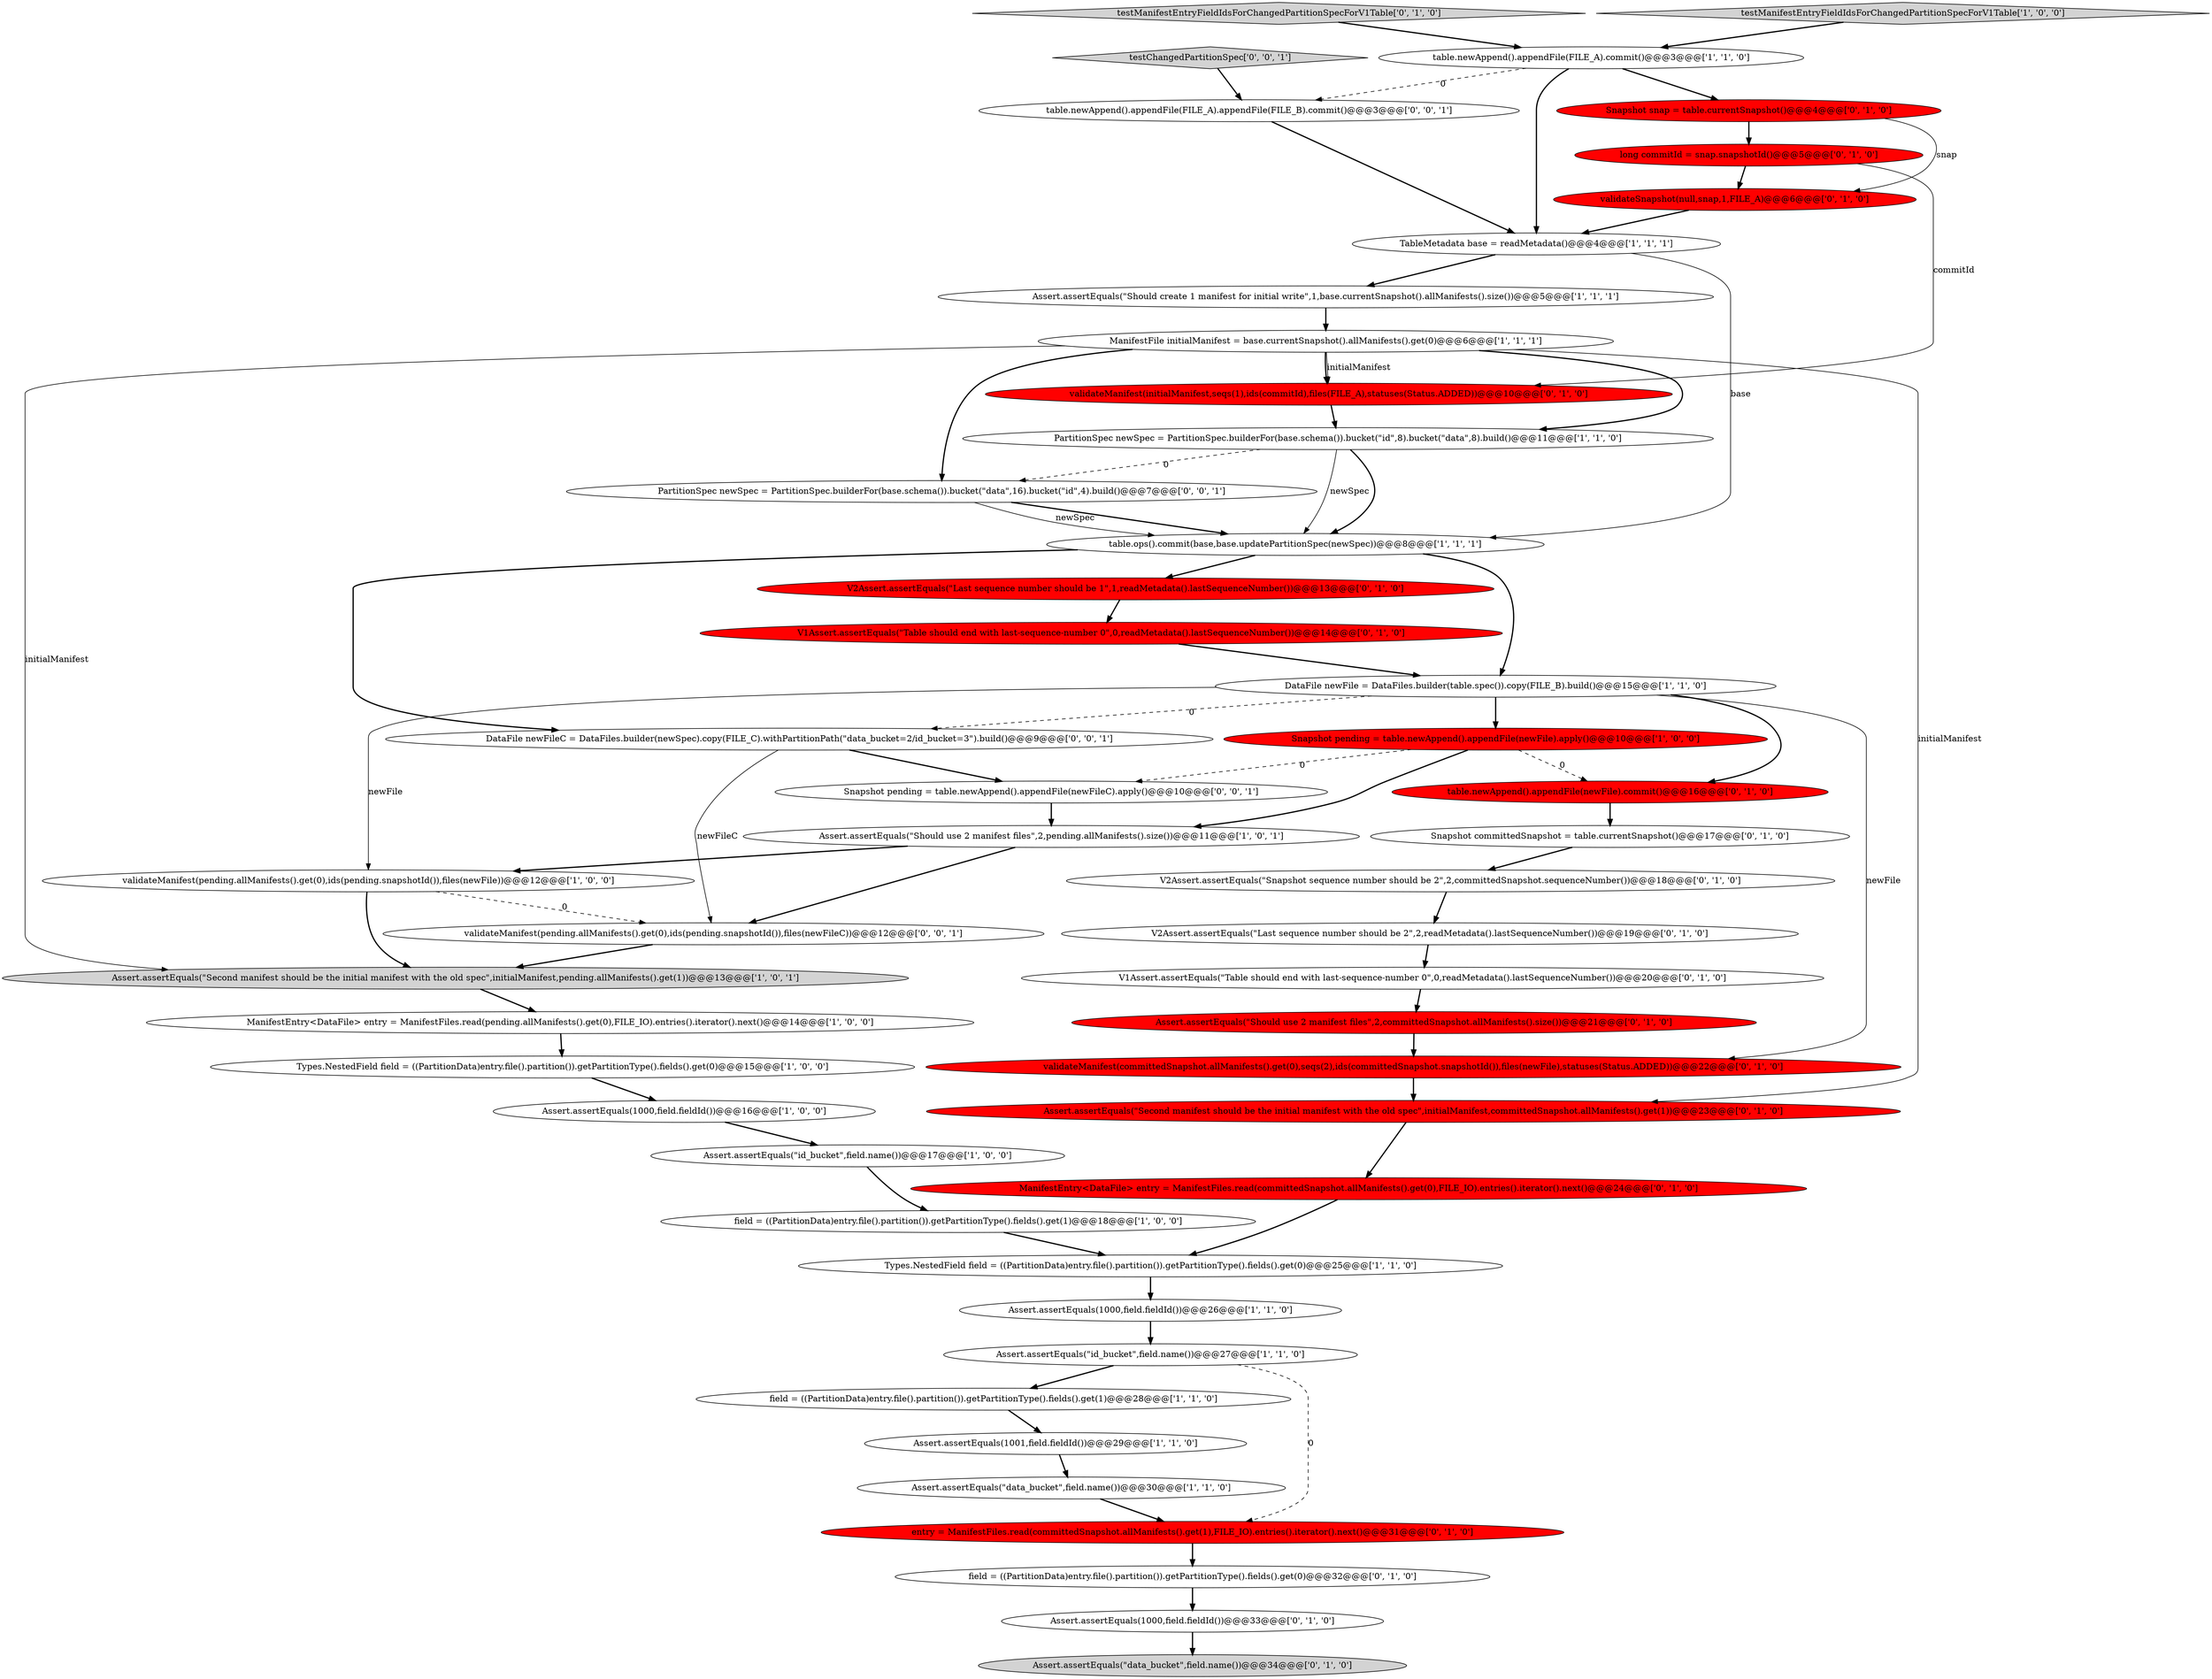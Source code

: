 digraph {
1 [style = filled, label = "field = ((PartitionData)entry.file().partition()).getPartitionType().fields().get(1)@@@28@@@['1', '1', '0']", fillcolor = white, shape = ellipse image = "AAA0AAABBB1BBB"];
7 [style = filled, label = "Assert.assertEquals(\"Second manifest should be the initial manifest with the old spec\",initialManifest,pending.allManifests().get(1))@@@13@@@['1', '0', '1']", fillcolor = lightgray, shape = ellipse image = "AAA0AAABBB1BBB"];
28 [style = filled, label = "Assert.assertEquals(1000,field.fieldId())@@@33@@@['0', '1', '0']", fillcolor = white, shape = ellipse image = "AAA0AAABBB2BBB"];
47 [style = filled, label = "testChangedPartitionSpec['0', '0', '1']", fillcolor = lightgray, shape = diamond image = "AAA0AAABBB3BBB"];
33 [style = filled, label = "long commitId = snap.snapshotId()@@@5@@@['0', '1', '0']", fillcolor = red, shape = ellipse image = "AAA1AAABBB2BBB"];
24 [style = filled, label = "validateSnapshot(null,snap,1,FILE_A)@@@6@@@['0', '1', '0']", fillcolor = red, shape = ellipse image = "AAA1AAABBB2BBB"];
38 [style = filled, label = "V1Assert.assertEquals(\"Table should end with last-sequence-number 0\",0,readMetadata().lastSequenceNumber())@@@20@@@['0', '1', '0']", fillcolor = white, shape = ellipse image = "AAA0AAABBB2BBB"];
3 [style = filled, label = "Types.NestedField field = ((PartitionData)entry.file().partition()).getPartitionType().fields().get(0)@@@25@@@['1', '1', '0']", fillcolor = white, shape = ellipse image = "AAA0AAABBB1BBB"];
20 [style = filled, label = "table.newAppend().appendFile(FILE_A).commit()@@@3@@@['1', '1', '0']", fillcolor = white, shape = ellipse image = "AAA0AAABBB1BBB"];
44 [style = filled, label = "Snapshot pending = table.newAppend().appendFile(newFileC).apply()@@@10@@@['0', '0', '1']", fillcolor = white, shape = ellipse image = "AAA0AAABBB3BBB"];
5 [style = filled, label = "Assert.assertEquals(1001,field.fieldId())@@@29@@@['1', '1', '0']", fillcolor = white, shape = ellipse image = "AAA0AAABBB1BBB"];
0 [style = filled, label = "Snapshot pending = table.newAppend().appendFile(newFile).apply()@@@10@@@['1', '0', '0']", fillcolor = red, shape = ellipse image = "AAA1AAABBB1BBB"];
25 [style = filled, label = "entry = ManifestFiles.read(committedSnapshot.allManifests().get(1),FILE_IO).entries().iterator().next()@@@31@@@['0', '1', '0']", fillcolor = red, shape = ellipse image = "AAA1AAABBB2BBB"];
9 [style = filled, label = "Assert.assertEquals(1000,field.fieldId())@@@16@@@['1', '0', '0']", fillcolor = white, shape = ellipse image = "AAA0AAABBB1BBB"];
2 [style = filled, label = "ManifestFile initialManifest = base.currentSnapshot().allManifests().get(0)@@@6@@@['1', '1', '1']", fillcolor = white, shape = ellipse image = "AAA0AAABBB1BBB"];
10 [style = filled, label = "TableMetadata base = readMetadata()@@@4@@@['1', '1', '1']", fillcolor = white, shape = ellipse image = "AAA0AAABBB1BBB"];
30 [style = filled, label = "ManifestEntry<DataFile> entry = ManifestFiles.read(committedSnapshot.allManifests().get(0),FILE_IO).entries().iterator().next()@@@24@@@['0', '1', '0']", fillcolor = red, shape = ellipse image = "AAA1AAABBB2BBB"];
36 [style = filled, label = "V2Assert.assertEquals(\"Last sequence number should be 2\",2,readMetadata().lastSequenceNumber())@@@19@@@['0', '1', '0']", fillcolor = white, shape = ellipse image = "AAA0AAABBB2BBB"];
39 [style = filled, label = "table.newAppend().appendFile(newFile).commit()@@@16@@@['0', '1', '0']", fillcolor = red, shape = ellipse image = "AAA1AAABBB2BBB"];
37 [style = filled, label = "validateManifest(committedSnapshot.allManifests().get(0),seqs(2),ids(committedSnapshot.snapshotId()),files(newFile),statuses(Status.ADDED))@@@22@@@['0', '1', '0']", fillcolor = red, shape = ellipse image = "AAA1AAABBB2BBB"];
22 [style = filled, label = "Assert.assertEquals(1000,field.fieldId())@@@26@@@['1', '1', '0']", fillcolor = white, shape = ellipse image = "AAA0AAABBB1BBB"];
11 [style = filled, label = "DataFile newFile = DataFiles.builder(table.spec()).copy(FILE_B).build()@@@15@@@['1', '1', '0']", fillcolor = white, shape = ellipse image = "AAA0AAABBB1BBB"];
41 [style = filled, label = "Assert.assertEquals(\"data_bucket\",field.name())@@@34@@@['0', '1', '0']", fillcolor = lightgray, shape = ellipse image = "AAA0AAABBB2BBB"];
35 [style = filled, label = "Snapshot snap = table.currentSnapshot()@@@4@@@['0', '1', '0']", fillcolor = red, shape = ellipse image = "AAA1AAABBB2BBB"];
31 [style = filled, label = "Assert.assertEquals(\"Second manifest should be the initial manifest with the old spec\",initialManifest,committedSnapshot.allManifests().get(1))@@@23@@@['0', '1', '0']", fillcolor = red, shape = ellipse image = "AAA1AAABBB2BBB"];
48 [style = filled, label = "table.newAppend().appendFile(FILE_A).appendFile(FILE_B).commit()@@@3@@@['0', '0', '1']", fillcolor = white, shape = ellipse image = "AAA0AAABBB3BBB"];
42 [style = filled, label = "Snapshot committedSnapshot = table.currentSnapshot()@@@17@@@['0', '1', '0']", fillcolor = white, shape = ellipse image = "AAA0AAABBB2BBB"];
34 [style = filled, label = "validateManifest(initialManifest,seqs(1),ids(commitId),files(FILE_A),statuses(Status.ADDED))@@@10@@@['0', '1', '0']", fillcolor = red, shape = ellipse image = "AAA1AAABBB2BBB"];
27 [style = filled, label = "V1Assert.assertEquals(\"Table should end with last-sequence-number 0\",0,readMetadata().lastSequenceNumber())@@@14@@@['0', '1', '0']", fillcolor = red, shape = ellipse image = "AAA1AAABBB2BBB"];
18 [style = filled, label = "Assert.assertEquals(\"data_bucket\",field.name())@@@30@@@['1', '1', '0']", fillcolor = white, shape = ellipse image = "AAA0AAABBB1BBB"];
6 [style = filled, label = "PartitionSpec newSpec = PartitionSpec.builderFor(base.schema()).bucket(\"id\",8).bucket(\"data\",8).build()@@@11@@@['1', '1', '0']", fillcolor = white, shape = ellipse image = "AAA0AAABBB1BBB"];
14 [style = filled, label = "Assert.assertEquals(\"Should create 1 manifest for initial write\",1,base.currentSnapshot().allManifests().size())@@@5@@@['1', '1', '1']", fillcolor = white, shape = ellipse image = "AAA0AAABBB1BBB"];
13 [style = filled, label = "Assert.assertEquals(\"Should use 2 manifest files\",2,pending.allManifests().size())@@@11@@@['1', '0', '1']", fillcolor = white, shape = ellipse image = "AAA0AAABBB1BBB"];
19 [style = filled, label = "field = ((PartitionData)entry.file().partition()).getPartitionType().fields().get(1)@@@18@@@['1', '0', '0']", fillcolor = white, shape = ellipse image = "AAA0AAABBB1BBB"];
46 [style = filled, label = "PartitionSpec newSpec = PartitionSpec.builderFor(base.schema()).bucket(\"data\",16).bucket(\"id\",4).build()@@@7@@@['0', '0', '1']", fillcolor = white, shape = ellipse image = "AAA0AAABBB3BBB"];
8 [style = filled, label = "validateManifest(pending.allManifests().get(0),ids(pending.snapshotId()),files(newFile))@@@12@@@['1', '0', '0']", fillcolor = white, shape = ellipse image = "AAA0AAABBB1BBB"];
23 [style = filled, label = "testManifestEntryFieldIdsForChangedPartitionSpecForV1Table['0', '1', '0']", fillcolor = lightgray, shape = diamond image = "AAA0AAABBB2BBB"];
21 [style = filled, label = "Assert.assertEquals(\"id_bucket\",field.name())@@@27@@@['1', '1', '0']", fillcolor = white, shape = ellipse image = "AAA0AAABBB1BBB"];
15 [style = filled, label = "testManifestEntryFieldIdsForChangedPartitionSpecForV1Table['1', '0', '0']", fillcolor = lightgray, shape = diamond image = "AAA0AAABBB1BBB"];
4 [style = filled, label = "ManifestEntry<DataFile> entry = ManifestFiles.read(pending.allManifests().get(0),FILE_IO).entries().iterator().next()@@@14@@@['1', '0', '0']", fillcolor = white, shape = ellipse image = "AAA0AAABBB1BBB"];
29 [style = filled, label = "Assert.assertEquals(\"Should use 2 manifest files\",2,committedSnapshot.allManifests().size())@@@21@@@['0', '1', '0']", fillcolor = red, shape = ellipse image = "AAA1AAABBB2BBB"];
12 [style = filled, label = "Types.NestedField field = ((PartitionData)entry.file().partition()).getPartitionType().fields().get(0)@@@15@@@['1', '0', '0']", fillcolor = white, shape = ellipse image = "AAA0AAABBB1BBB"];
26 [style = filled, label = "field = ((PartitionData)entry.file().partition()).getPartitionType().fields().get(0)@@@32@@@['0', '1', '0']", fillcolor = white, shape = ellipse image = "AAA0AAABBB2BBB"];
17 [style = filled, label = "Assert.assertEquals(\"id_bucket\",field.name())@@@17@@@['1', '0', '0']", fillcolor = white, shape = ellipse image = "AAA0AAABBB1BBB"];
40 [style = filled, label = "V2Assert.assertEquals(\"Snapshot sequence number should be 2\",2,committedSnapshot.sequenceNumber())@@@18@@@['0', '1', '0']", fillcolor = white, shape = ellipse image = "AAA0AAABBB2BBB"];
16 [style = filled, label = "table.ops().commit(base,base.updatePartitionSpec(newSpec))@@@8@@@['1', '1', '1']", fillcolor = white, shape = ellipse image = "AAA0AAABBB1BBB"];
43 [style = filled, label = "DataFile newFileC = DataFiles.builder(newSpec).copy(FILE_C).withPartitionPath(\"data_bucket=2/id_bucket=3\").build()@@@9@@@['0', '0', '1']", fillcolor = white, shape = ellipse image = "AAA0AAABBB3BBB"];
32 [style = filled, label = "V2Assert.assertEquals(\"Last sequence number should be 1\",1,readMetadata().lastSequenceNumber())@@@13@@@['0', '1', '0']", fillcolor = red, shape = ellipse image = "AAA1AAABBB2BBB"];
45 [style = filled, label = "validateManifest(pending.allManifests().get(0),ids(pending.snapshotId()),files(newFileC))@@@12@@@['0', '0', '1']", fillcolor = white, shape = ellipse image = "AAA0AAABBB3BBB"];
1->5 [style = bold, label=""];
24->10 [style = bold, label=""];
2->46 [style = bold, label=""];
23->20 [style = bold, label=""];
46->16 [style = bold, label=""];
16->11 [style = bold, label=""];
0->13 [style = bold, label=""];
47->48 [style = bold, label=""];
10->14 [style = bold, label=""];
2->6 [style = bold, label=""];
11->8 [style = solid, label="newFile"];
0->44 [style = dashed, label="0"];
38->29 [style = bold, label=""];
2->34 [style = bold, label=""];
35->33 [style = bold, label=""];
22->21 [style = bold, label=""];
9->17 [style = bold, label=""];
32->27 [style = bold, label=""];
16->32 [style = bold, label=""];
20->48 [style = dashed, label="0"];
5->18 [style = bold, label=""];
29->37 [style = bold, label=""];
7->4 [style = bold, label=""];
10->16 [style = solid, label="base"];
0->39 [style = dashed, label="0"];
46->16 [style = solid, label="newSpec"];
43->45 [style = solid, label="newFileC"];
12->9 [style = bold, label=""];
3->22 [style = bold, label=""];
17->19 [style = bold, label=""];
42->40 [style = bold, label=""];
2->34 [style = solid, label="initialManifest"];
8->7 [style = bold, label=""];
28->41 [style = bold, label=""];
45->7 [style = bold, label=""];
20->10 [style = bold, label=""];
6->46 [style = dashed, label="0"];
11->0 [style = bold, label=""];
33->34 [style = solid, label="commitId"];
6->16 [style = solid, label="newSpec"];
27->11 [style = bold, label=""];
30->3 [style = bold, label=""];
40->36 [style = bold, label=""];
37->31 [style = bold, label=""];
6->16 [style = bold, label=""];
35->24 [style = solid, label="snap"];
15->20 [style = bold, label=""];
33->24 [style = bold, label=""];
2->31 [style = solid, label="initialManifest"];
21->1 [style = bold, label=""];
34->6 [style = bold, label=""];
31->30 [style = bold, label=""];
25->26 [style = bold, label=""];
11->37 [style = solid, label="newFile"];
18->25 [style = bold, label=""];
48->10 [style = bold, label=""];
16->43 [style = bold, label=""];
4->12 [style = bold, label=""];
11->39 [style = bold, label=""];
13->45 [style = bold, label=""];
44->13 [style = bold, label=""];
21->25 [style = dashed, label="0"];
11->43 [style = dashed, label="0"];
14->2 [style = bold, label=""];
8->45 [style = dashed, label="0"];
20->35 [style = bold, label=""];
36->38 [style = bold, label=""];
26->28 [style = bold, label=""];
13->8 [style = bold, label=""];
39->42 [style = bold, label=""];
43->44 [style = bold, label=""];
19->3 [style = bold, label=""];
2->7 [style = solid, label="initialManifest"];
}
